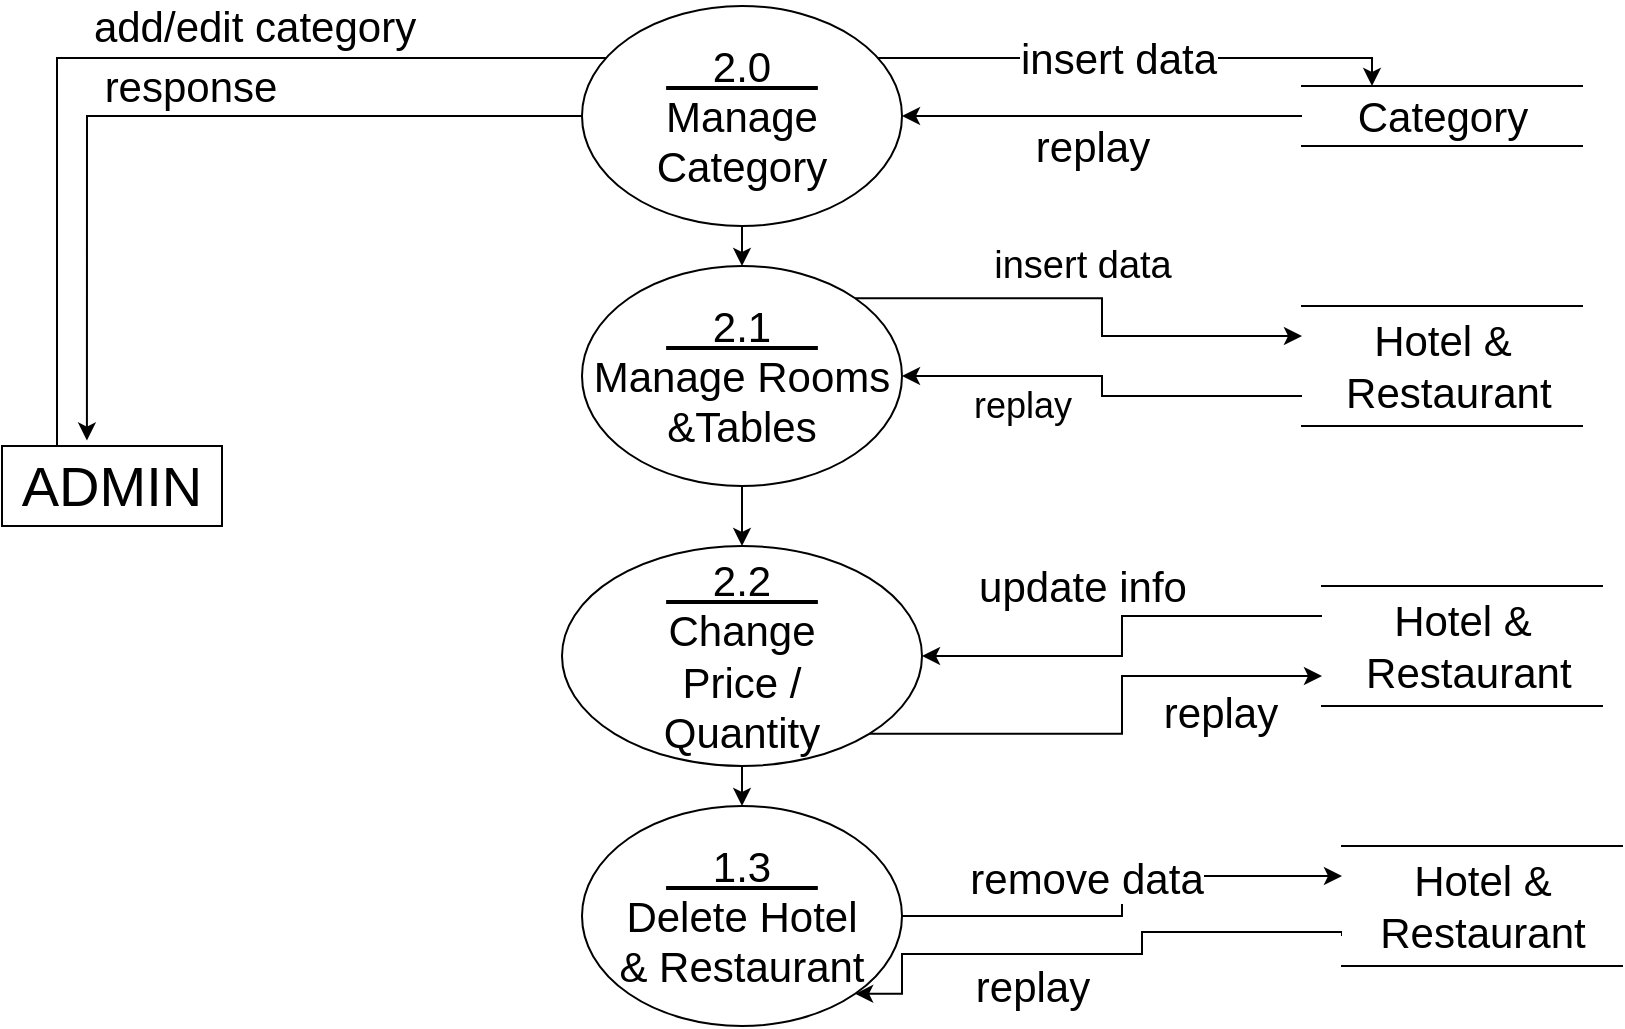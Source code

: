 <mxfile version="20.3.0" type="device"><diagram id="u5-xnlTdacWgynkgI-aZ" name="Page-1"><mxGraphModel dx="1038" dy="641" grid="1" gridSize="10" guides="1" tooltips="1" connect="1" arrows="1" fold="1" page="1" pageScale="1" pageWidth="850" pageHeight="1100" math="0" shadow="0"><root><mxCell id="0"/><mxCell id="1" parent="0"/><mxCell id="d2Tay9VwmIEpa3vnMHoi-11" value="add/edit category" style="edgeStyle=orthogonalEdgeStyle;rounded=0;orthogonalLoop=1;jettySize=auto;html=1;exitX=0.25;exitY=0;exitDx=0;exitDy=0;entryX=0;entryY=0;entryDx=0;entryDy=0;fontSize=21;" parent="1" source="d2Tay9VwmIEpa3vnMHoi-1" target="d2Tay9VwmIEpa3vnMHoi-2" edge="1"><mxGeometry x="0.195" y="16" relative="1" as="geometry"><Array as="points"><mxPoint x="37" y="126"/></Array><mxPoint as="offset"/></mxGeometry></mxCell><mxCell id="d2Tay9VwmIEpa3vnMHoi-1" value="ADMIN" style="rounded=0;whiteSpace=wrap;html=1;fontSize=28;" parent="1" vertex="1"><mxGeometry x="10" y="320" width="110" height="40" as="geometry"/></mxCell><mxCell id="d2Tay9VwmIEpa3vnMHoi-12" value="response" style="edgeStyle=orthogonalEdgeStyle;rounded=0;orthogonalLoop=1;jettySize=auto;html=1;exitX=0;exitY=0.5;exitDx=0;exitDy=0;entryX=0.386;entryY=-0.068;entryDx=0;entryDy=0;entryPerimeter=0;fontSize=21;" parent="1" source="d2Tay9VwmIEpa3vnMHoi-2" target="d2Tay9VwmIEpa3vnMHoi-1" edge="1"><mxGeometry x="-0.049" y="-15" relative="1" as="geometry"><mxPoint x="-1" as="offset"/></mxGeometry></mxCell><mxCell id="d2Tay9VwmIEpa3vnMHoi-19" value="insert data" style="edgeStyle=orthogonalEdgeStyle;rounded=0;orthogonalLoop=1;jettySize=auto;html=1;exitX=1;exitY=0;exitDx=0;exitDy=0;entryX=0.25;entryY=0;entryDx=0;entryDy=0;fontSize=21;" parent="1" source="d2Tay9VwmIEpa3vnMHoi-2" target="d2Tay9VwmIEpa3vnMHoi-9" edge="1"><mxGeometry relative="1" as="geometry"><Array as="points"><mxPoint x="695" y="126"/></Array></mxGeometry></mxCell><mxCell id="UVB16I5a8okHQjlEFgqV-1" style="edgeStyle=orthogonalEdgeStyle;rounded=0;orthogonalLoop=1;jettySize=auto;html=1;exitX=0.5;exitY=1;exitDx=0;exitDy=0;entryX=0.5;entryY=0;entryDx=0;entryDy=0;" edge="1" parent="1" source="d2Tay9VwmIEpa3vnMHoi-2" target="d2Tay9VwmIEpa3vnMHoi-3"><mxGeometry relative="1" as="geometry"/></mxCell><mxCell id="d2Tay9VwmIEpa3vnMHoi-2" value="&lt;span style=&quot;font-size: 21px;&quot;&gt;&lt;u&gt;&amp;nbsp; &amp;nbsp; 2.0&amp;nbsp; &amp;nbsp;&amp;nbsp;&lt;/u&gt;&lt;br style=&quot;font-size: 21px;&quot;&gt;Manage Category&lt;br style=&quot;font-size: 21px;&quot;&gt;&lt;/span&gt;" style="ellipse;whiteSpace=wrap;html=1;fontSize=21;fontStyle=0" parent="1" vertex="1"><mxGeometry x="300" y="100" width="160" height="110" as="geometry"/></mxCell><mxCell id="UVB16I5a8okHQjlEFgqV-2" style="edgeStyle=orthogonalEdgeStyle;rounded=0;orthogonalLoop=1;jettySize=auto;html=1;exitX=0.5;exitY=1;exitDx=0;exitDy=0;" edge="1" parent="1" source="d2Tay9VwmIEpa3vnMHoi-3" target="d2Tay9VwmIEpa3vnMHoi-4"><mxGeometry relative="1" as="geometry"/></mxCell><mxCell id="UVB16I5a8okHQjlEFgqV-5" value="insert data" style="edgeStyle=orthogonalEdgeStyle;rounded=0;orthogonalLoop=1;jettySize=auto;html=1;exitX=1;exitY=0;exitDx=0;exitDy=0;entryX=0;entryY=0.25;entryDx=0;entryDy=0;fontSize=19;" edge="1" parent="1" source="d2Tay9VwmIEpa3vnMHoi-3" target="UVB16I5a8okHQjlEFgqV-4"><mxGeometry x="-0.064" y="16" relative="1" as="geometry"><mxPoint as="offset"/></mxGeometry></mxCell><mxCell id="d2Tay9VwmIEpa3vnMHoi-3" value="&lt;span style=&quot;font-size: 21px;&quot;&gt;&lt;u&gt;&amp;nbsp; &amp;nbsp; 2.1&amp;nbsp; &amp;nbsp;&amp;nbsp;&lt;/u&gt;&lt;br style=&quot;font-size: 21px;&quot;&gt;Manage Rooms &amp;amp;Tables&lt;br style=&quot;font-size: 21px;&quot;&gt;&lt;/span&gt;" style="ellipse;whiteSpace=wrap;html=1;fontSize=21;fontStyle=0" parent="1" vertex="1"><mxGeometry x="300" y="230" width="160" height="110" as="geometry"/></mxCell><mxCell id="d2Tay9VwmIEpa3vnMHoi-30" value="replay" style="edgeStyle=orthogonalEdgeStyle;rounded=0;orthogonalLoop=1;jettySize=auto;html=1;exitX=1;exitY=1;exitDx=0;exitDy=0;entryX=0;entryY=0.75;entryDx=0;entryDy=0;fontSize=21;" parent="1" source="d2Tay9VwmIEpa3vnMHoi-4" target="d2Tay9VwmIEpa3vnMHoi-6" edge="1"><mxGeometry x="0.607" y="-18" relative="1" as="geometry"><mxPoint x="-1" as="offset"/></mxGeometry></mxCell><mxCell id="UVB16I5a8okHQjlEFgqV-3" style="edgeStyle=orthogonalEdgeStyle;rounded=0;orthogonalLoop=1;jettySize=auto;html=1;exitX=0.5;exitY=1;exitDx=0;exitDy=0;entryX=0.5;entryY=0;entryDx=0;entryDy=0;" edge="1" parent="1" source="d2Tay9VwmIEpa3vnMHoi-4" target="d2Tay9VwmIEpa3vnMHoi-5"><mxGeometry relative="1" as="geometry"/></mxCell><mxCell id="d2Tay9VwmIEpa3vnMHoi-4" value="&lt;u style=&quot;font-size: 21px;&quot;&gt;&amp;nbsp; &amp;nbsp; 2.2&amp;nbsp; &amp;nbsp;&amp;nbsp;&lt;/u&gt;&lt;br style=&quot;font-size: 21px;&quot;&gt;Change&lt;br&gt;Price / &lt;br&gt;Quantity" style="ellipse;whiteSpace=wrap;html=1;fontSize=21;fontStyle=0" parent="1" vertex="1"><mxGeometry x="290" y="370" width="180" height="110" as="geometry"/></mxCell><mxCell id="d2Tay9VwmIEpa3vnMHoi-31" value="remove data" style="edgeStyle=orthogonalEdgeStyle;rounded=0;orthogonalLoop=1;jettySize=auto;html=1;exitX=1;exitY=0.5;exitDx=0;exitDy=0;entryX=0;entryY=0.25;entryDx=0;entryDy=0;fontSize=21;" parent="1" source="d2Tay9VwmIEpa3vnMHoi-5" target="d2Tay9VwmIEpa3vnMHoi-10" edge="1"><mxGeometry x="0.081" y="18" relative="1" as="geometry"><mxPoint as="offset"/></mxGeometry></mxCell><mxCell id="d2Tay9VwmIEpa3vnMHoi-5" value="&lt;span style=&quot;font-size: 21px;&quot;&gt;&lt;u&gt;&amp;nbsp; &amp;nbsp; 1.3&amp;nbsp; &amp;nbsp;&amp;nbsp;&lt;/u&gt;&lt;br style=&quot;font-size: 21px;&quot;&gt;Delete Hotel&lt;br&gt;&amp;amp; Restaurant&lt;br style=&quot;font-size: 21px;&quot;&gt;&lt;/span&gt;" style="ellipse;whiteSpace=wrap;html=1;fontSize=21;fontStyle=0" parent="1" vertex="1"><mxGeometry x="300" y="500" width="160" height="110" as="geometry"/></mxCell><mxCell id="d2Tay9VwmIEpa3vnMHoi-29" value="update info" style="edgeStyle=orthogonalEdgeStyle;rounded=0;orthogonalLoop=1;jettySize=auto;html=1;exitX=0;exitY=0.25;exitDx=0;exitDy=0;entryX=1;entryY=0.5;entryDx=0;entryDy=0;fontSize=21;" parent="1" source="d2Tay9VwmIEpa3vnMHoi-6" target="d2Tay9VwmIEpa3vnMHoi-4" edge="1"><mxGeometry x="-0.091" y="-25" relative="1" as="geometry"><mxPoint x="5" y="-15" as="offset"/></mxGeometry></mxCell><mxCell id="d2Tay9VwmIEpa3vnMHoi-6" value="Hotel &amp;amp;&lt;br&gt;&amp;nbsp;Restaurant" style="html=1;dashed=0;whitespace=wrap;shape=partialRectangle;right=0;left=0;fontSize=21;" parent="1" vertex="1"><mxGeometry x="670" y="390" width="140" height="60" as="geometry"/></mxCell><mxCell id="d2Tay9VwmIEpa3vnMHoi-22" value="replay" style="edgeStyle=orthogonalEdgeStyle;rounded=0;orthogonalLoop=1;jettySize=auto;html=1;exitX=0;exitY=0.5;exitDx=0;exitDy=0;entryX=1;entryY=0.5;entryDx=0;entryDy=0;fontSize=21;" parent="1" source="d2Tay9VwmIEpa3vnMHoi-9" target="d2Tay9VwmIEpa3vnMHoi-2" edge="1"><mxGeometry x="0.047" y="15" relative="1" as="geometry"><mxPoint x="-1" as="offset"/></mxGeometry></mxCell><mxCell id="d2Tay9VwmIEpa3vnMHoi-9" value="Category" style="html=1;dashed=0;whitespace=wrap;shape=partialRectangle;right=0;left=0;fontSize=21;" parent="1" vertex="1"><mxGeometry x="660" y="140" width="140" height="30" as="geometry"/></mxCell><mxCell id="d2Tay9VwmIEpa3vnMHoi-32" value="replay" style="edgeStyle=orthogonalEdgeStyle;rounded=0;orthogonalLoop=1;jettySize=auto;html=1;exitX=0;exitY=0.75;exitDx=0;exitDy=0;entryX=1;entryY=1;entryDx=0;entryDy=0;fontSize=21;" parent="1" source="d2Tay9VwmIEpa3vnMHoi-10" target="d2Tay9VwmIEpa3vnMHoi-5" edge="1"><mxGeometry x="0.22" y="16" relative="1" as="geometry"><Array as="points"><mxPoint x="580" y="563"/><mxPoint x="580" y="574"/><mxPoint x="460" y="574"/><mxPoint x="460" y="594"/></Array><mxPoint as="offset"/></mxGeometry></mxCell><mxCell id="d2Tay9VwmIEpa3vnMHoi-10" value="Hotel &amp;amp;&lt;br&gt;Restaurant" style="html=1;dashed=0;whitespace=wrap;shape=partialRectangle;right=0;left=0;fontSize=21;" parent="1" vertex="1"><mxGeometry x="680" y="520" width="140" height="60" as="geometry"/></mxCell><mxCell id="UVB16I5a8okHQjlEFgqV-6" value="replay" style="edgeStyle=orthogonalEdgeStyle;rounded=0;orthogonalLoop=1;jettySize=auto;html=1;exitX=0;exitY=0.75;exitDx=0;exitDy=0;entryX=1;entryY=0.5;entryDx=0;entryDy=0;strokeWidth=1;fontSize=18;" edge="1" parent="1" source="UVB16I5a8okHQjlEFgqV-4" target="d2Tay9VwmIEpa3vnMHoi-3"><mxGeometry x="0.429" y="15" relative="1" as="geometry"><mxPoint as="offset"/></mxGeometry></mxCell><mxCell id="UVB16I5a8okHQjlEFgqV-4" value="Hotel &amp;amp;&lt;br&gt;&amp;nbsp;Restaurant" style="html=1;dashed=0;whitespace=wrap;shape=partialRectangle;right=0;left=0;fontSize=21;" vertex="1" parent="1"><mxGeometry x="660" y="250" width="140" height="60" as="geometry"/></mxCell></root></mxGraphModel></diagram></mxfile>